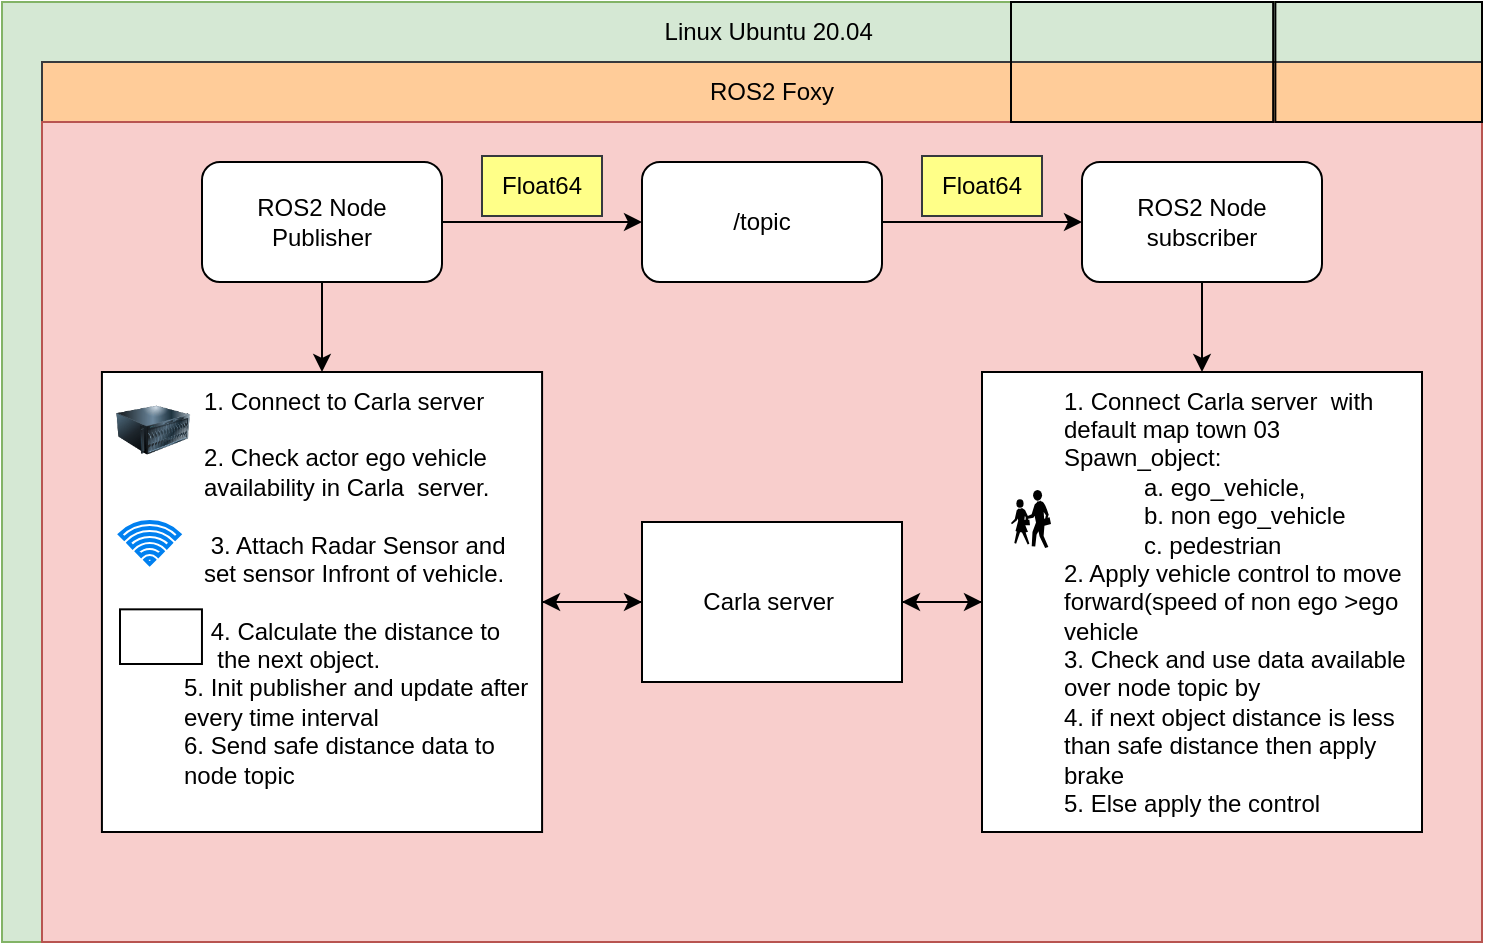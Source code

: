 <mxfile version="21.5.0" type="github">
  <diagram name="Page-1" id="gkxozptTYt2ciQcDv7WW">
    <mxGraphModel dx="838" dy="483" grid="1" gridSize="10" guides="1" tooltips="1" connect="1" arrows="1" fold="1" page="1" pageScale="1" pageWidth="1169" pageHeight="827" math="0" shadow="0">
      <root>
        <mxCell id="0" />
        <mxCell id="1" parent="0" />
        <mxCell id="kmEU4RtZfLV5vz7zgQsj-1" value="" style="rounded=0;whiteSpace=wrap;html=1;fillColor=#d5e8d4;strokeColor=#82b366;" parent="1" vertex="1">
          <mxGeometry x="100" y="170" width="740" height="470" as="geometry" />
        </mxCell>
        <mxCell id="kmEU4RtZfLV5vz7zgQsj-2" value="" style="rounded=0;whiteSpace=wrap;html=1;fillColor=#ffcc99;strokeColor=#36393d;" parent="1" vertex="1">
          <mxGeometry x="120" y="200" width="720" height="440" as="geometry" />
        </mxCell>
        <mxCell id="kmEU4RtZfLV5vz7zgQsj-3" value="Linux Ubuntu 20.04&amp;nbsp;" style="text;html=1;strokeColor=none;fillColor=none;align=center;verticalAlign=middle;whiteSpace=wrap;rounded=0;" parent="1" vertex="1">
          <mxGeometry x="400" y="170" width="170" height="30" as="geometry" />
        </mxCell>
        <UserObject label="" id="kmEU4RtZfLV5vz7zgQsj-4">
          <mxCell style="rounded=0;whiteSpace=wrap;html=1;fillColor=#f8cecc;strokeColor=#b85450;" parent="1" vertex="1">
            <mxGeometry x="120" y="230" width="720" height="410" as="geometry" />
          </mxCell>
        </UserObject>
        <mxCell id="kmEU4RtZfLV5vz7zgQsj-5" value="ROS2 Foxy" style="text;html=1;strokeColor=none;fillColor=none;align=center;verticalAlign=middle;whiteSpace=wrap;rounded=0;" parent="1" vertex="1">
          <mxGeometry x="400" y="200" width="170" height="30" as="geometry" />
        </mxCell>
        <mxCell id="kmEU4RtZfLV5vz7zgQsj-25" style="edgeStyle=orthogonalEdgeStyle;rounded=0;orthogonalLoop=1;jettySize=auto;html=1;exitX=1;exitY=0.5;exitDx=0;exitDy=0;" parent="1" source="kmEU4RtZfLV5vz7zgQsj-6" target="kmEU4RtZfLV5vz7zgQsj-12" edge="1">
          <mxGeometry relative="1" as="geometry" />
        </mxCell>
        <mxCell id="kmEU4RtZfLV5vz7zgQsj-6" value="ROS2 Node Publisher" style="rounded=1;whiteSpace=wrap;html=1;" parent="1" vertex="1">
          <mxGeometry x="200" y="250" width="120" height="60" as="geometry" />
        </mxCell>
        <mxCell id="kmEU4RtZfLV5vz7zgQsj-22" style="edgeStyle=orthogonalEdgeStyle;rounded=0;orthogonalLoop=1;jettySize=auto;html=1;entryX=0.5;entryY=0;entryDx=0;entryDy=0;exitX=0.5;exitY=1;exitDx=0;exitDy=0;" parent="1" source="kmEU4RtZfLV5vz7zgQsj-6" target="kmEU4RtZfLV5vz7zgQsj-34" edge="1">
          <mxGeometry relative="1" as="geometry">
            <mxPoint x="260" y="320" as="sourcePoint" />
            <mxPoint x="260" y="360" as="targetPoint" />
          </mxGeometry>
        </mxCell>
        <mxCell id="kmEU4RtZfLV5vz7zgQsj-28" style="edgeStyle=orthogonalEdgeStyle;rounded=0;orthogonalLoop=1;jettySize=auto;html=1;entryX=0.5;entryY=0;entryDx=0;entryDy=0;" parent="1" source="kmEU4RtZfLV5vz7zgQsj-7" target="kmEU4RtZfLV5vz7zgQsj-16" edge="1">
          <mxGeometry relative="1" as="geometry" />
        </mxCell>
        <mxCell id="kmEU4RtZfLV5vz7zgQsj-7" value="ROS2 Node subscriber" style="rounded=1;whiteSpace=wrap;html=1;" parent="1" vertex="1">
          <mxGeometry x="640" y="250" width="120" height="60" as="geometry" />
        </mxCell>
        <mxCell id="kmEU4RtZfLV5vz7zgQsj-26" style="edgeStyle=orthogonalEdgeStyle;rounded=0;orthogonalLoop=1;jettySize=auto;html=1;exitX=1;exitY=0.5;exitDx=0;exitDy=0;entryX=0;entryY=0.5;entryDx=0;entryDy=0;" parent="1" source="kmEU4RtZfLV5vz7zgQsj-12" target="kmEU4RtZfLV5vz7zgQsj-7" edge="1">
          <mxGeometry relative="1" as="geometry" />
        </mxCell>
        <mxCell id="kmEU4RtZfLV5vz7zgQsj-12" value="/topic" style="whiteSpace=wrap;html=1;rounded=1;" parent="1" vertex="1">
          <mxGeometry x="420" y="250" width="120" height="60" as="geometry" />
        </mxCell>
        <mxCell id="kmEU4RtZfLV5vz7zgQsj-33" style="edgeStyle=orthogonalEdgeStyle;rounded=0;orthogonalLoop=1;jettySize=auto;html=1;entryX=1;entryY=0.5;entryDx=0;entryDy=0;" parent="1" source="kmEU4RtZfLV5vz7zgQsj-16" target="kmEU4RtZfLV5vz7zgQsj-29" edge="1">
          <mxGeometry relative="1" as="geometry" />
        </mxCell>
        <mxCell id="kmEU4RtZfLV5vz7zgQsj-16" value="&lt;div style=&quot;text-align: left;&quot;&gt;&lt;blockquote style=&quot;margin: 0 0 0 40px; border: none; padding: 0px;&quot;&gt;&lt;div style=&quot;text-align: left;&quot;&gt;&lt;br&gt;&lt;/div&gt;&lt;div style=&quot;text-align: left;&quot;&gt;&lt;span style=&quot;background-color: initial;&quot;&gt;1. Connect Carla server &lt;/span&gt;&lt;span style=&quot;background-color: initial; white-space: pre;&quot;&gt;&#x9;&lt;/span&gt;&lt;span style=&quot;background-color: initial;&quot;&gt;with default map town 03&amp;nbsp;&lt;/span&gt;&lt;br&gt;&lt;/div&gt;&lt;div style=&quot;text-align: left;&quot;&gt;&lt;span style=&quot;background-color: initial;&quot;&gt;Spawn_object:&lt;/span&gt;&lt;/div&gt;&lt;/blockquote&gt;&lt;/div&gt;&lt;blockquote style=&quot;margin: 0 0 0 40px; border: none; padding: 0px;&quot;&gt;&lt;div style=&quot;text-align: left;&quot;&gt;&lt;blockquote style=&quot;margin: 0 0 0 40px; border: none; padding: 0px;&quot;&gt;&lt;div style=&quot;text-align: left;&quot;&gt;&lt;span style=&quot;background-color: initial;&quot;&gt;a. ego_vehicle,&lt;/span&gt;&lt;/div&gt;&lt;/blockquote&gt;&lt;/div&gt;&lt;div style=&quot;text-align: left;&quot;&gt;&lt;blockquote style=&quot;margin: 0 0 0 40px; border: none; padding: 0px;&quot;&gt;&lt;div style=&quot;text-align: left;&quot;&gt;&lt;span style=&quot;background-color: initial;&quot;&gt;b. non ego_vehicle&lt;/span&gt;&lt;/div&gt;&lt;div style=&quot;text-align: left;&quot;&gt;&lt;span style=&quot;background-color: initial;&quot;&gt;c. pedestrian&lt;/span&gt;&lt;/div&gt;&lt;/blockquote&gt;&lt;/div&gt;&lt;/blockquote&gt;&lt;div style=&quot;text-align: left;&quot;&gt;&lt;blockquote style=&quot;margin: 0 0 0 40px; border: none; padding: 0px;&quot;&gt;&lt;div style=&quot;text-align: left;&quot;&gt;&lt;span style=&quot;background-color: initial;&quot;&gt;2. Apply vehicle control to move forward(speed of non ego &amp;gt;ego vehicle&lt;/span&gt;&lt;/div&gt;&lt;div style=&quot;text-align: left;&quot;&gt;&lt;span style=&quot;background-color: initial;&quot;&gt;3. Check and use data available over node topic by&amp;nbsp;&lt;/span&gt;&lt;/div&gt;&lt;div style=&quot;text-align: left;&quot;&gt;&lt;span style=&quot;background-color: initial;&quot;&gt;4. if next object distance is less than safe distance then apply brake&amp;nbsp;&lt;/span&gt;&lt;/div&gt;&lt;div style=&quot;text-align: left;&quot;&gt;&lt;span style=&quot;background-color: initial;&quot;&gt;5. Else apply the control&lt;/span&gt;&lt;/div&gt;&lt;/blockquote&gt;&lt;/div&gt;&lt;div style=&quot;text-align: left;&quot;&gt;&lt;span style=&quot;background-color: initial;&quot;&gt;&lt;br&gt;&lt;/span&gt;&lt;/div&gt;" style="whiteSpace=wrap;html=1;rounded=0;" parent="1" vertex="1">
          <mxGeometry x="590" y="355" width="220" height="230" as="geometry" />
        </mxCell>
        <mxCell id="kmEU4RtZfLV5vz7zgQsj-23" value="Float64" style="text;html=1;strokeColor=#36393d;fillColor=#ffff88;align=center;verticalAlign=middle;whiteSpace=wrap;rounded=0;" parent="1" vertex="1">
          <mxGeometry x="560" y="247" width="60" height="30" as="geometry" />
        </mxCell>
        <mxCell id="kmEU4RtZfLV5vz7zgQsj-24" value="Float64" style="text;html=1;strokeColor=#36393d;fillColor=#ffff88;align=center;verticalAlign=middle;whiteSpace=wrap;rounded=0;" parent="1" vertex="1">
          <mxGeometry x="340" y="247" width="60" height="30" as="geometry" />
        </mxCell>
        <mxCell id="kmEU4RtZfLV5vz7zgQsj-32" style="edgeStyle=orthogonalEdgeStyle;rounded=0;orthogonalLoop=1;jettySize=auto;html=1;exitX=1;exitY=0.5;exitDx=0;exitDy=0;entryX=0;entryY=0.5;entryDx=0;entryDy=0;" parent="1" source="kmEU4RtZfLV5vz7zgQsj-29" target="kmEU4RtZfLV5vz7zgQsj-16" edge="1">
          <mxGeometry relative="1" as="geometry" />
        </mxCell>
        <mxCell id="kmEU4RtZfLV5vz7zgQsj-38" style="edgeStyle=orthogonalEdgeStyle;rounded=0;orthogonalLoop=1;jettySize=auto;html=1;" parent="1" source="kmEU4RtZfLV5vz7zgQsj-29" target="kmEU4RtZfLV5vz7zgQsj-34" edge="1">
          <mxGeometry relative="1" as="geometry" />
        </mxCell>
        <mxCell id="kmEU4RtZfLV5vz7zgQsj-37" style="edgeStyle=orthogonalEdgeStyle;rounded=0;orthogonalLoop=1;jettySize=auto;html=1;exitX=1;exitY=0.5;exitDx=0;exitDy=0;entryX=0;entryY=0.5;entryDx=0;entryDy=0;" parent="1" source="kmEU4RtZfLV5vz7zgQsj-34" target="kmEU4RtZfLV5vz7zgQsj-29" edge="1">
          <mxGeometry relative="1" as="geometry" />
        </mxCell>
        <mxCell id="kmEU4RtZfLV5vz7zgQsj-34" value="&lt;blockquote style=&quot;margin: 0 0 0 40px; border: none; padding: 0px;&quot;&gt;&lt;div style=&quot;text-align: left;&quot;&gt;&lt;span style=&quot;background-color: initial;&quot;&gt;&amp;nbsp; &amp;nbsp;1. Connect to Carla server&lt;/span&gt;&lt;br&gt;&lt;/div&gt;&lt;div style=&quot;text-align: left;&quot;&gt;&lt;span style=&quot;background-color: initial;&quot;&gt;&lt;br&gt;&lt;/span&gt;&lt;/div&gt;&lt;div style=&quot;text-align: left;&quot;&gt;&lt;span style=&quot;background-color: initial;&quot;&gt;&amp;nbsp; &amp;nbsp;2&lt;/span&gt;&lt;span style=&quot;background-color: initial;&quot;&gt;. Check actor ego vehicle&amp;nbsp; &amp;nbsp; &amp;nbsp; &amp;nbsp; &amp;nbsp; &amp;nbsp;availability in Carla&amp;nbsp; server.&lt;/span&gt;&lt;br&gt;&lt;/div&gt;&lt;div style=&quot;text-align: left;&quot;&gt;&lt;span style=&quot;background-color: initial;&quot;&gt;&amp;nbsp;&lt;/span&gt;&lt;/div&gt;&lt;div style=&quot;text-align: left;&quot;&gt;&amp;nbsp; &amp;nbsp; 3. Attach Radar Sensor and&amp;nbsp; &amp;nbsp; &amp;nbsp; &amp;nbsp; &amp;nbsp;set sensor Infront of vehicle.&lt;/div&gt;&lt;div style=&quot;text-align: left;&quot;&gt;&lt;span style=&quot;background-color: initial;&quot;&gt;&lt;br&gt;&lt;/span&gt;&lt;/div&gt;&lt;div style=&quot;text-align: left;&quot;&gt;&lt;span style=&quot;background-color: initial;&quot;&gt;&amp;nbsp; &amp;nbsp; 4.&amp;nbsp;&lt;/span&gt;&lt;span style=&quot;background-color: initial; text-align: center;&quot;&gt;Calculate the distance to&amp;nbsp; &amp;nbsp; &amp;nbsp; &amp;nbsp; &amp;nbsp; &amp;nbsp;the next object.&lt;/span&gt;&lt;/div&gt;&lt;div style=&quot;text-align: left;&quot;&gt;5. Init publisher and update after every time interval&lt;/div&gt;&lt;div style=&quot;text-align: left;&quot;&gt;&lt;span style=&quot;background-color: initial;&quot;&gt;6. Send safe distance data to node topic&lt;/span&gt;&lt;br&gt;&lt;/div&gt;&lt;/blockquote&gt;&lt;div style=&quot;text-align: left;&quot;&gt;&lt;br&gt;&lt;/div&gt;" style="whiteSpace=wrap;html=1;rounded=0;" parent="1" vertex="1">
          <mxGeometry x="149.96" y="355" width="220.078" height="230" as="geometry" />
        </mxCell>
        <mxCell id="kmEU4RtZfLV5vz7zgQsj-42" value="" style="shape=image;imageAspect=0;aspect=fixed;verticalLabelPosition=bottom;verticalAlign=top;image=https://docs.ros.org/.artwork/distributions/foxy.png;" parent="1" vertex="1">
          <mxGeometry x="522.5" y="205.41" width="16.5" height="19.59" as="geometry" />
        </mxCell>
        <mxCell id="kmEU4RtZfLV5vz7zgQsj-44" value="" style="group" parent="1" vertex="1" connectable="0">
          <mxGeometry x="420" y="430" width="130" height="80" as="geometry" />
        </mxCell>
        <mxCell id="kmEU4RtZfLV5vz7zgQsj-29" value="Carla server&amp;nbsp;" style="whiteSpace=wrap;html=1;rounded=0;" parent="kmEU4RtZfLV5vz7zgQsj-44" vertex="1">
          <mxGeometry width="130" height="80" as="geometry" />
        </mxCell>
        <mxCell id="kmEU4RtZfLV5vz7zgQsj-39" value="" style="shape=image;imageAspect=0;aspect=fixed;verticalLabelPosition=bottom;verticalAlign=top;image=https://encrypted-tbn0.gstatic.com/images?q=tbn:ANd9GcRq2TRPdiRm2MCNMWQlpk5-IubF3Qj8Mp1YopsVXpFD6Q&amp;s;" parent="kmEU4RtZfLV5vz7zgQsj-44" vertex="1">
          <mxGeometry x="2.55" y="5" width="124.9" height="70" as="geometry" />
        </mxCell>
        <mxCell id="FMZLGNF3zAswFZm-I-m4-1" value="" style="shape=image;html=1;verticalAlign=top;verticalLabelPosition=bottom;labelBackgroundColor=#ffffff;imageAspect=0;aspect=fixed;image=https://cdn4.iconfinder.com/data/icons/transportation-and-vehicle/128/Transportation_And_Vehicle_3-10-128.png;imageBackground=default;" vertex="1" parent="1">
          <mxGeometry x="600.5" y="364.75" width="28" height="28" as="geometry" />
        </mxCell>
        <mxCell id="FMZLGNF3zAswFZm-I-m4-2" value="" style="shape=image;html=1;verticalAlign=top;verticalLabelPosition=bottom;labelBackgroundColor=#ffffff;imageAspect=0;aspect=fixed;image=https://cdn4.iconfinder.com/data/icons/transportation-190/1000/carrier_office_people_person_people_carrier_people_business_success-128.png" vertex="1" parent="1">
          <mxGeometry x="595" y="385.5" width="39" height="39" as="geometry" />
        </mxCell>
        <mxCell id="FMZLGNF3zAswFZm-I-m4-3" value="" style="shape=mxgraph.signs.people.pedestrian;html=1;pointerEvents=1;fillColor=#000000;strokeColor=none;verticalLabelPosition=bottom;verticalAlign=top;align=center;sketch=0;" vertex="1" parent="1">
          <mxGeometry x="604.5" y="414" width="20" height="29" as="geometry" />
        </mxCell>
        <mxCell id="FMZLGNF3zAswFZm-I-m4-5" value="" style="shape=image;html=1;verticalAlign=top;verticalLabelPosition=bottom;labelBackgroundColor=#ffffff;imageAspect=0;aspect=fixed;image=https://cdn4.iconfinder.com/data/icons/48-bubbles/48/48.Dashboard-128.png" vertex="1" parent="1">
          <mxGeometry x="592" y="443" width="38" height="38" as="geometry" />
        </mxCell>
        <mxCell id="FMZLGNF3zAswFZm-I-m4-7" value="" style="image;html=1;image=img/lib/clip_art/computers/Server_128x128.png" vertex="1" parent="1">
          <mxGeometry x="157.08" y="364.75" width="37" height="38.5" as="geometry" />
        </mxCell>
        <mxCell id="FMZLGNF3zAswFZm-I-m4-8" value="" style="shape=image;imageAspect=0;aspect=fixed;verticalLabelPosition=bottom;verticalAlign=top;image=https://encrypted-tbn0.gstatic.com/images?q=tbn:ANd9GcTSOed-txVVvJkCMogX9M6SI0UIF9WnwkLk5Go4k1CN0w&amp;s;imageBorder=default;" vertex="1" parent="1">
          <mxGeometry x="159" y="473.67" width="40.98" height="27.33" as="geometry" />
        </mxCell>
        <mxCell id="FMZLGNF3zAswFZm-I-m4-9" value="" style="shape=image;imageAspect=0;aspect=fixed;verticalLabelPosition=bottom;verticalAlign=top;image=https://www.nissan-global.com/JP/INNOVATION/TECHNOLOGY/ARCHIVE/ASSETS/IMG/f52a523e050ee4.jpg;imageBorder=default;" vertex="1" parent="1">
          <mxGeometry x="736.68" y="170" width="103.32" height="60" as="geometry" />
        </mxCell>
        <mxCell id="FMZLGNF3zAswFZm-I-m4-10" value="" style="shape=image;imageAspect=0;aspect=fixed;verticalLabelPosition=bottom;verticalAlign=top;image=https://images.ctfassets.net/2sam6k0rncvg/XowULoWWkHPcqJ0EejpEt/20e7b6772f41c144f35317647485d748/autonomous-emergency-braking-aeb-in-cars.png;imageBorder=default;" vertex="1" parent="1">
          <mxGeometry x="604.5" y="170" width="131.08" height="60" as="geometry" />
        </mxCell>
        <mxCell id="FMZLGNF3zAswFZm-I-m4-18" value="" style="html=1;verticalLabelPosition=bottom;align=center;labelBackgroundColor=#ffffff;verticalAlign=top;strokeWidth=2;strokeColor=#0080F0;shadow=0;dashed=0;shape=mxgraph.ios7.icons.wifi;pointerEvents=1" vertex="1" parent="1">
          <mxGeometry x="159" y="430" width="29.7" height="21" as="geometry" />
        </mxCell>
      </root>
    </mxGraphModel>
  </diagram>
</mxfile>
